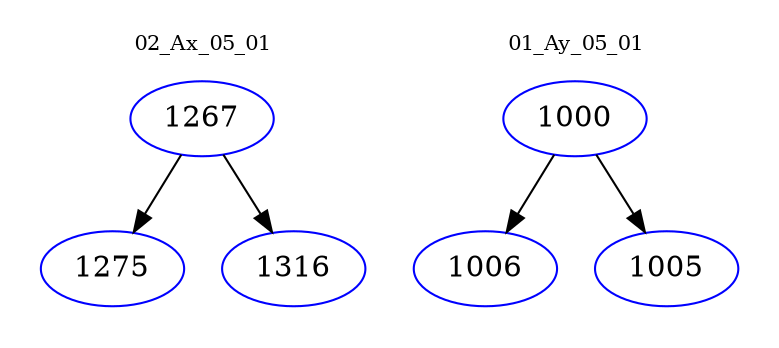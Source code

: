 digraph{
subgraph cluster_0 {
color = white
label = "02_Ax_05_01";
fontsize=10;
T0_1267 [label="1267", color="blue"]
T0_1267 -> T0_1275 [color="black"]
T0_1275 [label="1275", color="blue"]
T0_1267 -> T0_1316 [color="black"]
T0_1316 [label="1316", color="blue"]
}
subgraph cluster_1 {
color = white
label = "01_Ay_05_01";
fontsize=10;
T1_1000 [label="1000", color="blue"]
T1_1000 -> T1_1006 [color="black"]
T1_1006 [label="1006", color="blue"]
T1_1000 -> T1_1005 [color="black"]
T1_1005 [label="1005", color="blue"]
}
}
